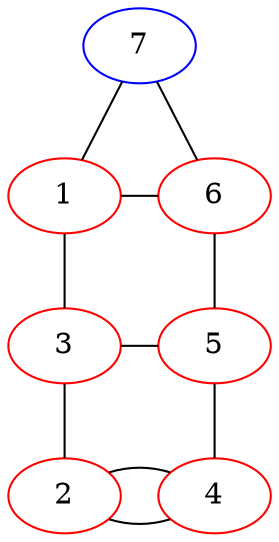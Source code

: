 graph {
    7 -- 1;
    7 -- 6;
    1 -- 3;
    1 -- 6;
    6 -- 5;
    2 -- 3;
    2 -- 4 -- 2;
    3 -- 5;
    4 -- 5;
    {
        rank="same";
        1;
        6;
    }
    {
        rank="same";
        3;
        5;
    }
    {
        rank="max";
        2;
        4;
    }
    1 [color="red"];
    2 [color="red"];
    3 [color="red"];
    4 [color="red"];
    5 [color="red"];
    6 [color="red"];
    7 [color="blue"];
}
